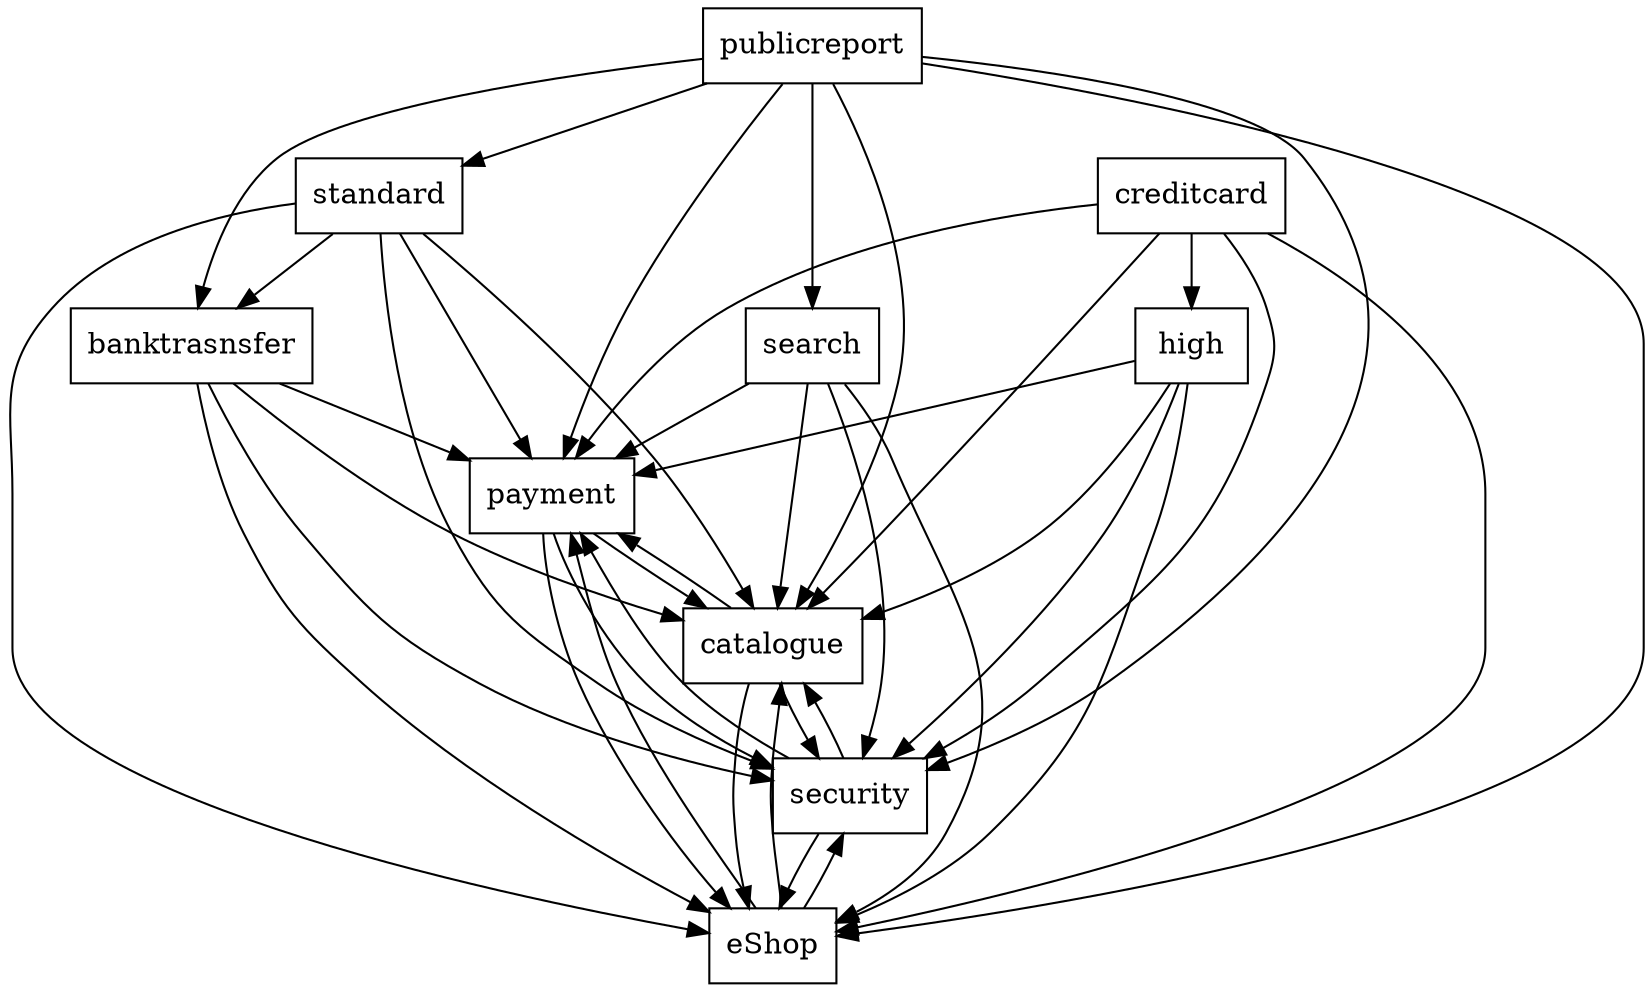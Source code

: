 digraph{
graph [rankdir=TB];
node [shape=box];
edge [arrowhead=normal];
0[label="banktrasnsfer",]
1[label="publicreport",]
2[label="payment",]
3[label="catalogue",]
4[label="standard",]
5[label="search",]
6[label="creditcard",]
7[label="eShop",]
8[label="high",]
9[label="security",]
0->2[label="",]
0->3[label="",]
0->7[label="",]
0->9[label="",]
1->0[label="",]
1->2[label="",]
1->3[label="",]
1->4[label="",]
1->5[label="",]
1->7[label="",]
1->9[label="",]
2->3[label="",]
2->7[label="",]
2->9[label="",]
3->2[label="",]
3->7[label="",]
3->9[label="",]
4->0[label="",]
4->2[label="",]
4->3[label="",]
4->7[label="",]
4->9[label="",]
5->2[label="",]
5->3[label="",]
5->7[label="",]
5->9[label="",]
6->2[label="",]
6->3[label="",]
6->7[label="",]
6->8[label="",]
6->9[label="",]
7->2[label="",]
7->3[label="",]
7->9[label="",]
8->2[label="",]
8->3[label="",]
8->7[label="",]
8->9[label="",]
9->2[label="",]
9->3[label="",]
9->7[label="",]
}
